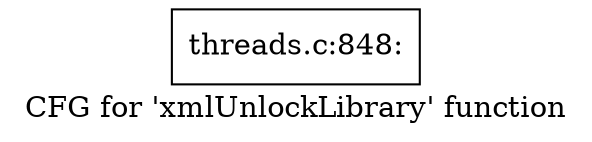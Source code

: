 digraph "CFG for 'xmlUnlockLibrary' function" {
	label="CFG for 'xmlUnlockLibrary' function";

	Node0x55d75a8cf7f0 [shape=record,label="{threads.c:848:}"];
}
